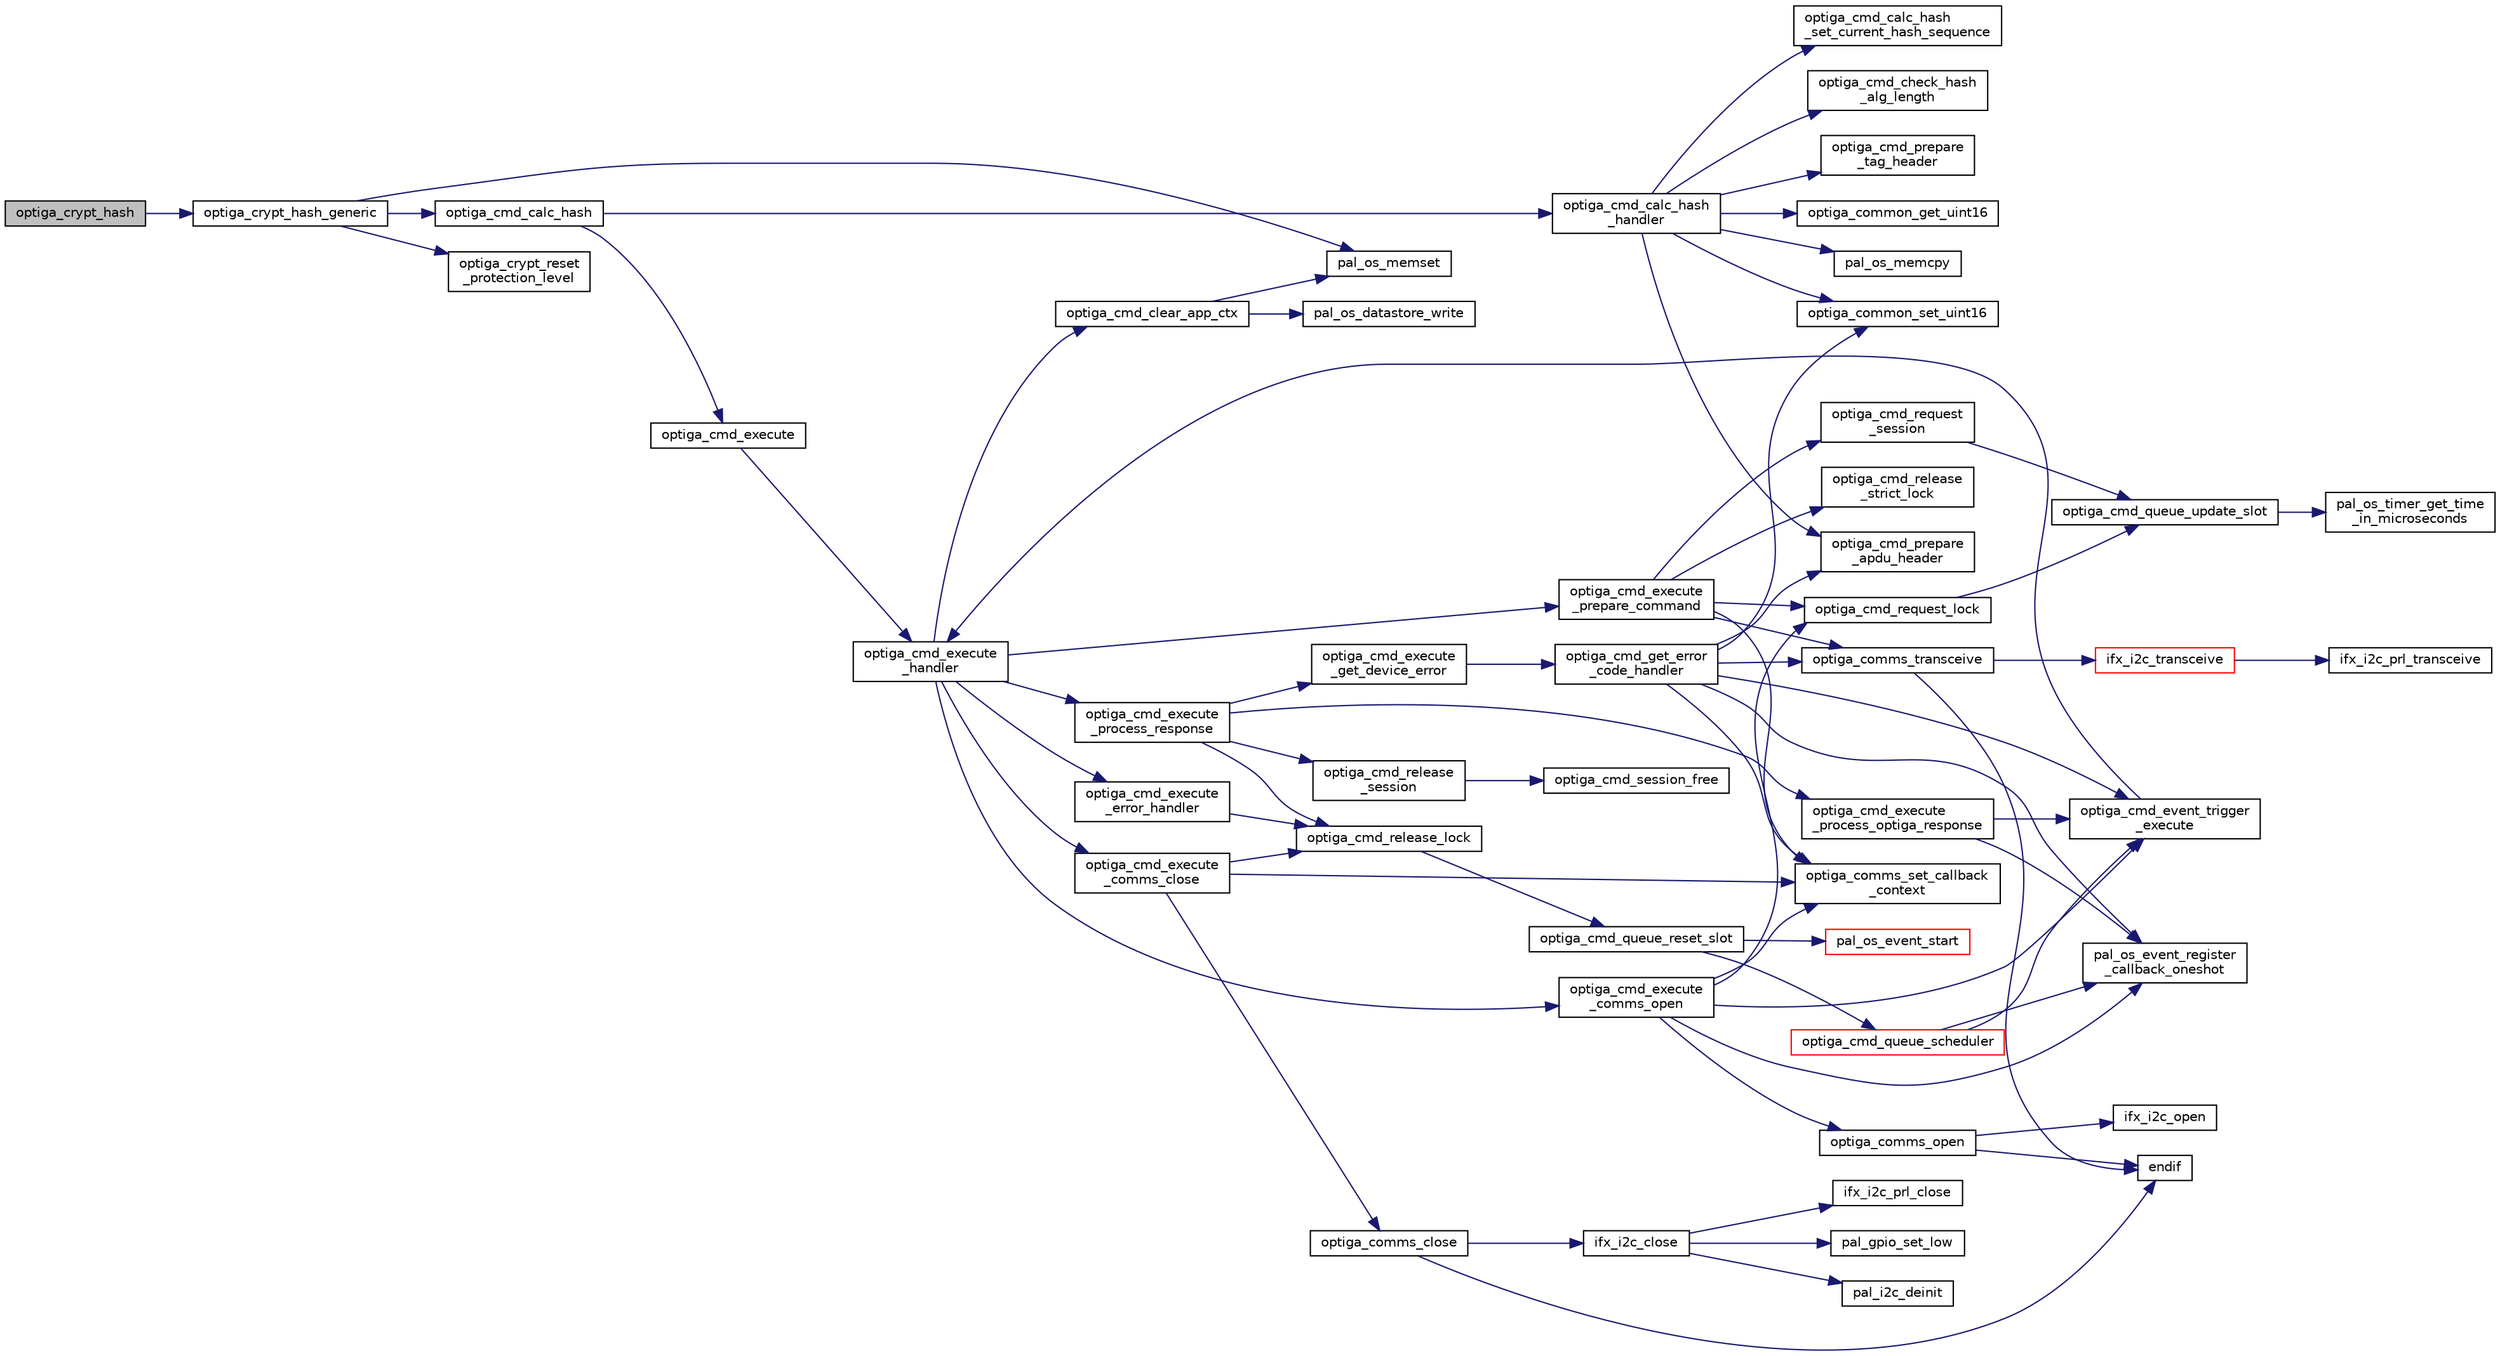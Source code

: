 digraph "optiga_crypt_hash"
{
 // LATEX_PDF_SIZE
  edge [fontname="Helvetica",fontsize="10",labelfontname="Helvetica",labelfontsize="10"];
  node [fontname="Helvetica",fontsize="10",shape=record];
  rankdir="LR";
  Node1 [label="optiga_crypt_hash",height=0.2,width=0.4,color="black", fillcolor="grey75", style="filled", fontcolor="black",tooltip="Updates a hashing for input data and returns digest."];
  Node1 -> Node2 [color="midnightblue",fontsize="10",style="solid",fontname="Helvetica"];
  Node2 [label="optiga_crypt_hash_generic",height=0.2,width=0.4,color="black", fillcolor="white", style="filled",URL="$d6/dbe/optiga__crypt_8c.html#a6b977bee647fd8330600e18de90c15c6",tooltip=" "];
  Node2 -> Node3 [color="midnightblue",fontsize="10",style="solid",fontname="Helvetica"];
  Node3 [label="optiga_cmd_calc_hash",height=0.2,width=0.4,color="black", fillcolor="white", style="filled",URL="$db/dd5/optiga__cmd_8c.html#a2b117242da9bd77703724805a430d58d",tooltip="Generates hash on external data or data in OID."];
  Node3 -> Node4 [color="midnightblue",fontsize="10",style="solid",fontname="Helvetica"];
  Node4 [label="optiga_cmd_calc_hash\l_handler",height=0.2,width=0.4,color="black", fillcolor="white", style="filled",URL="$db/dd5/optiga__cmd_8c.html#a41ca8cbf5249e02b1a28d6421f0e8a59",tooltip=" "];
  Node4 -> Node5 [color="midnightblue",fontsize="10",style="solid",fontname="Helvetica"];
  Node5 [label="optiga_cmd_calc_hash\l_set_current_hash_sequence",height=0.2,width=0.4,color="black", fillcolor="white", style="filled",URL="$db/dd5/optiga__cmd_8c.html#a4ee11240120a4d7ce4b99d1aa50c4d75",tooltip=" "];
  Node4 -> Node6 [color="midnightblue",fontsize="10",style="solid",fontname="Helvetica"];
  Node6 [label="optiga_cmd_check_hash\l_alg_length",height=0.2,width=0.4,color="black", fillcolor="white", style="filled",URL="$db/dd5/optiga__cmd_8c.html#a3cb1dcf5f23294d8c7f8c2bda58b6b73",tooltip=" "];
  Node4 -> Node7 [color="midnightblue",fontsize="10",style="solid",fontname="Helvetica"];
  Node7 [label="optiga_cmd_prepare\l_apdu_header",height=0.2,width=0.4,color="black", fillcolor="white", style="filled",URL="$db/dd5/optiga__cmd_8c.html#abde8c38727ddd09b1740e66e96883719",tooltip=" "];
  Node4 -> Node8 [color="midnightblue",fontsize="10",style="solid",fontname="Helvetica"];
  Node8 [label="optiga_cmd_prepare\l_tag_header",height=0.2,width=0.4,color="black", fillcolor="white", style="filled",URL="$db/dd5/optiga__cmd_8c.html#ae92d7efd2c3a700c17bbcea6c2614476",tooltip=" "];
  Node4 -> Node9 [color="midnightblue",fontsize="10",style="solid",fontname="Helvetica"];
  Node9 [label="optiga_common_get_uint16",height=0.2,width=0.4,color="black", fillcolor="white", style="filled",URL="$d3/dc7/optiga__lib__common_8c.html#a31382e57d222b58cc8caa91e7a078af6",tooltip="Prepares uint16 [Big endian] type value from the buffer and stores in the output pointer."];
  Node4 -> Node10 [color="midnightblue",fontsize="10",style="solid",fontname="Helvetica"];
  Node10 [label="optiga_common_set_uint16",height=0.2,width=0.4,color="black", fillcolor="white", style="filled",URL="$d3/dc7/optiga__lib__common_8c.html#af644c6ab6ad5604dca0600d7cb05a67d",tooltip="Copies 2 bytes of uint16 type value to the buffer."];
  Node4 -> Node11 [color="midnightblue",fontsize="10",style="solid",fontname="Helvetica"];
  Node11 [label="pal_os_memcpy",height=0.2,width=0.4,color="black", fillcolor="white", style="filled",URL="$d0/d52/pal__os__memory_8h.html#a81ebe98644b60cd70987491458788125",tooltip="Copies data from source to destination."];
  Node3 -> Node12 [color="midnightblue",fontsize="10",style="solid",fontname="Helvetica"];
  Node12 [label="optiga_cmd_execute",height=0.2,width=0.4,color="black", fillcolor="white", style="filled",URL="$db/dd5/optiga__cmd_8c.html#ab2912d4d65c7c465aa6f0abf985a1a08",tooltip=" "];
  Node12 -> Node13 [color="midnightblue",fontsize="10",style="solid",fontname="Helvetica"];
  Node13 [label="optiga_cmd_execute\l_handler",height=0.2,width=0.4,color="black", fillcolor="white", style="filled",URL="$db/dd5/optiga__cmd_8c.html#a59e94e718d9dcda78c222cb69d0c259e",tooltip=" "];
  Node13 -> Node14 [color="midnightblue",fontsize="10",style="solid",fontname="Helvetica"];
  Node14 [label="optiga_cmd_clear_app_ctx",height=0.2,width=0.4,color="black", fillcolor="white", style="filled",URL="$db/dd5/optiga__cmd_8c.html#a5e99bc3c747c8b6294cc50daa8d7b6d8",tooltip=" "];
  Node14 -> Node15 [color="midnightblue",fontsize="10",style="solid",fontname="Helvetica"];
  Node15 [label="pal_os_datastore_write",height=0.2,width=0.4,color="black", fillcolor="white", style="filled",URL="$d1/d1b/pal__os__datastore_8h.html#a214588f1e3ed0af418fd0fef9dc5ef47",tooltip="Writes data to the specified location for a given datastore_id."];
  Node14 -> Node16 [color="midnightblue",fontsize="10",style="solid",fontname="Helvetica"];
  Node16 [label="pal_os_memset",height=0.2,width=0.4,color="black", fillcolor="white", style="filled",URL="$d0/d52/pal__os__memory_8h.html#a5c844a129a0cac70e56000451fa6e7e5",tooltip="Sets the buffer with the given value."];
  Node13 -> Node17 [color="midnightblue",fontsize="10",style="solid",fontname="Helvetica"];
  Node17 [label="optiga_cmd_execute\l_comms_close",height=0.2,width=0.4,color="black", fillcolor="white", style="filled",URL="$db/dd5/optiga__cmd_8c.html#ad9ad2c13110880672cb6aab45b2ab44a",tooltip=" "];
  Node17 -> Node18 [color="midnightblue",fontsize="10",style="solid",fontname="Helvetica"];
  Node18 [label="optiga_cmd_release_lock",height=0.2,width=0.4,color="black", fillcolor="white", style="filled",URL="$db/dd5/optiga__cmd_8c.html#afc23fdafd7900a8ac9f268682086c1ff",tooltip="Releases the OPTIGA cmd lock."];
  Node18 -> Node19 [color="midnightblue",fontsize="10",style="solid",fontname="Helvetica"];
  Node19 [label="optiga_cmd_queue_reset_slot",height=0.2,width=0.4,color="black", fillcolor="white", style="filled",URL="$db/dd5/optiga__cmd_8c.html#a4a1673b6cc81426b34fedd90f5ff8cc6",tooltip=" "];
  Node19 -> Node20 [color="midnightblue",fontsize="10",style="solid",fontname="Helvetica"];
  Node20 [label="optiga_cmd_queue_scheduler",height=0.2,width=0.4,color="red", fillcolor="white", style="filled",URL="$db/dd5/optiga__cmd_8c.html#aa56ff42e570374be3dd2d7999d5727b5",tooltip=" "];
  Node20 -> Node21 [color="midnightblue",fontsize="10",style="solid",fontname="Helvetica"];
  Node21 [label="optiga_cmd_event_trigger\l_execute",height=0.2,width=0.4,color="black", fillcolor="white", style="filled",URL="$db/dd5/optiga__cmd_8c.html#af46a691fca3d4af3df6af3cc25e28dc2",tooltip=" "];
  Node21 -> Node13 [color="midnightblue",fontsize="10",style="solid",fontname="Helvetica"];
  Node20 -> Node26 [color="midnightblue",fontsize="10",style="solid",fontname="Helvetica"];
  Node26 [label="pal_os_event_register\l_callback_oneshot",height=0.2,width=0.4,color="black", fillcolor="white", style="filled",URL="$de/d5e/pal__os__event_8h.html#ae19d426d427610ee4451d6a180f6c1a6",tooltip="Callback registration function to trigger once when timer expires."];
  Node19 -> Node28 [color="midnightblue",fontsize="10",style="solid",fontname="Helvetica"];
  Node28 [label="pal_os_event_start",height=0.2,width=0.4,color="red", fillcolor="white", style="filled",URL="$de/d5e/pal__os__event_8h.html#a6b849216af439749a5c26ee1e7c9f3af",tooltip="Start an os event."];
  Node17 -> Node30 [color="midnightblue",fontsize="10",style="solid",fontname="Helvetica"];
  Node30 [label="optiga_comms_close",height=0.2,width=0.4,color="black", fillcolor="white", style="filled",URL="$dc/d8e/optiga__comms_8h.html#a5ce322d268514da8e1960bbaf99df994",tooltip="Closes the communication channel with OPTIGA."];
  Node30 -> Node31 [color="midnightblue",fontsize="10",style="solid",fontname="Helvetica"];
  Node31 [label="endif",height=0.2,width=0.4,color="black", fillcolor="white", style="filled",URL="$dd/d68/_c_make_lists_8txt.html#a6a936336f6a8d0214665125a465f5ca3",tooltip=" "];
  Node30 -> Node32 [color="midnightblue",fontsize="10",style="solid",fontname="Helvetica"];
  Node32 [label="ifx_i2c_close",height=0.2,width=0.4,color="black", fillcolor="white", style="filled",URL="$de/db2/ifx__i2c_8c.html#af7f75cb230c5aaedcbfa2f33b38e16b2",tooltip="Closes the IFX I2C protocol stack for a given context."];
  Node32 -> Node33 [color="midnightblue",fontsize="10",style="solid",fontname="Helvetica"];
  Node33 [label="ifx_i2c_prl_close",height=0.2,width=0.4,color="black", fillcolor="white", style="filled",URL="$d8/d90/ifx__i2c__presentation__layer_8h.html#ad5e750f2247d9990cb7c54ecf48a7dc8",tooltip="Function for closing the module."];
  Node32 -> Node34 [color="midnightblue",fontsize="10",style="solid",fontname="Helvetica"];
  Node34 [label="pal_gpio_set_low",height=0.2,width=0.4,color="black", fillcolor="white", style="filled",URL="$d4/dc4/pal__gpio_8h.html#a723142a606000abf91f180f8af3bb0a0",tooltip="Sets the GPIO pin to Low state."];
  Node32 -> Node35 [color="midnightblue",fontsize="10",style="solid",fontname="Helvetica"];
  Node35 [label="pal_i2c_deinit",height=0.2,width=0.4,color="black", fillcolor="white", style="filled",URL="$db/dc2/pal__i2c_8h.html#a36b378afa23cc5f88bc4a0edd4e9be40",tooltip="De-initializes the I2C master."];
  Node17 -> Node36 [color="midnightblue",fontsize="10",style="solid",fontname="Helvetica"];
  Node36 [label="optiga_comms_set_callback\l_context",height=0.2,width=0.4,color="black", fillcolor="white", style="filled",URL="$dc/d8e/optiga__comms_8h.html#aeb73e725151006ee548230ff2d401d9e",tooltip="Sets the callers context to OPTIGA comms instance."];
  Node13 -> Node37 [color="midnightblue",fontsize="10",style="solid",fontname="Helvetica"];
  Node37 [label="optiga_cmd_execute\l_comms_open",height=0.2,width=0.4,color="black", fillcolor="white", style="filled",URL="$db/dd5/optiga__cmd_8c.html#ae3a4a7b20a55d7b67415a3d711664ce9",tooltip=" "];
  Node37 -> Node21 [color="midnightblue",fontsize="10",style="solid",fontname="Helvetica"];
  Node37 -> Node38 [color="midnightblue",fontsize="10",style="solid",fontname="Helvetica"];
  Node38 [label="optiga_cmd_request_lock",height=0.2,width=0.4,color="black", fillcolor="white", style="filled",URL="$db/dd5/optiga__cmd_8c.html#ac35757eba8466eb1396b30ba1eee9b70",tooltip=" "];
  Node38 -> Node39 [color="midnightblue",fontsize="10",style="solid",fontname="Helvetica"];
  Node39 [label="optiga_cmd_queue_update_slot",height=0.2,width=0.4,color="black", fillcolor="white", style="filled",URL="$db/dd5/optiga__cmd_8c.html#ab8ab7c8dd1ffcb0b11d5db4b0be11274",tooltip=" "];
  Node39 -> Node40 [color="midnightblue",fontsize="10",style="solid",fontname="Helvetica"];
  Node40 [label="pal_os_timer_get_time\l_in_microseconds",height=0.2,width=0.4,color="black", fillcolor="white", style="filled",URL="$d3/d40/pal__os__timer_8h.html#a761a97c5edc104de3320906105e14c1e",tooltip="Gets tick count value in microseconds."];
  Node37 -> Node41 [color="midnightblue",fontsize="10",style="solid",fontname="Helvetica"];
  Node41 [label="optiga_comms_open",height=0.2,width=0.4,color="black", fillcolor="white", style="filled",URL="$dc/d8e/optiga__comms_8h.html#a25381850ca6a6e94fefa550c66bfeb35",tooltip="Opens the communication channel with OPTIGA."];
  Node41 -> Node31 [color="midnightblue",fontsize="10",style="solid",fontname="Helvetica"];
  Node41 -> Node42 [color="midnightblue",fontsize="10",style="solid",fontname="Helvetica"];
  Node42 [label="ifx_i2c_open",height=0.2,width=0.4,color="black", fillcolor="white", style="filled",URL="$de/db2/ifx__i2c_8c.html#a1b6ef08b044c3d93203043f85fd96849",tooltip="Initializes the IFX I2C protocol stack for a given context."];
  Node37 -> Node36 [color="midnightblue",fontsize="10",style="solid",fontname="Helvetica"];
  Node37 -> Node26 [color="midnightblue",fontsize="10",style="solid",fontname="Helvetica"];
  Node13 -> Node43 [color="midnightblue",fontsize="10",style="solid",fontname="Helvetica"];
  Node43 [label="optiga_cmd_execute\l_error_handler",height=0.2,width=0.4,color="black", fillcolor="white", style="filled",URL="$db/dd5/optiga__cmd_8c.html#ac8e4b960fe1636da31ee29558be0bc3f",tooltip=" "];
  Node43 -> Node18 [color="midnightblue",fontsize="10",style="solid",fontname="Helvetica"];
  Node13 -> Node44 [color="midnightblue",fontsize="10",style="solid",fontname="Helvetica"];
  Node44 [label="optiga_cmd_execute\l_prepare_command",height=0.2,width=0.4,color="black", fillcolor="white", style="filled",URL="$db/dd5/optiga__cmd_8c.html#aa9ed358c9842cc61375644b9c062a944",tooltip=" "];
  Node44 -> Node45 [color="midnightblue",fontsize="10",style="solid",fontname="Helvetica"];
  Node45 [label="optiga_cmd_release\l_strict_lock",height=0.2,width=0.4,color="black", fillcolor="white", style="filled",URL="$db/dd5/optiga__cmd_8c.html#a6dce5aaef54800aa22b8689b1ba4d95c",tooltip=" "];
  Node44 -> Node38 [color="midnightblue",fontsize="10",style="solid",fontname="Helvetica"];
  Node44 -> Node46 [color="midnightblue",fontsize="10",style="solid",fontname="Helvetica"];
  Node46 [label="optiga_cmd_request\l_session",height=0.2,width=0.4,color="black", fillcolor="white", style="filled",URL="$db/dd5/optiga__cmd_8c.html#a85345f4362095662a5d535c41bf950ef",tooltip=" "];
  Node46 -> Node39 [color="midnightblue",fontsize="10",style="solid",fontname="Helvetica"];
  Node44 -> Node36 [color="midnightblue",fontsize="10",style="solid",fontname="Helvetica"];
  Node44 -> Node47 [color="midnightblue",fontsize="10",style="solid",fontname="Helvetica"];
  Node47 [label="optiga_comms_transceive",height=0.2,width=0.4,color="black", fillcolor="white", style="filled",URL="$dc/d8e/optiga__comms_8h.html#a1dd08c8bc88bb26306bb24c6cdc98750",tooltip="Sends and receives the APDU."];
  Node47 -> Node31 [color="midnightblue",fontsize="10",style="solid",fontname="Helvetica"];
  Node47 -> Node48 [color="midnightblue",fontsize="10",style="solid",fontname="Helvetica"];
  Node48 [label="ifx_i2c_transceive",height=0.2,width=0.4,color="red", fillcolor="white", style="filled",URL="$de/db2/ifx__i2c_8c.html#a7498db56439379fc5b73a5aab3234376",tooltip="Sends a command and receives a response for the command."];
  Node48 -> Node49 [color="midnightblue",fontsize="10",style="solid",fontname="Helvetica"];
  Node49 [label="ifx_i2c_prl_transceive",height=0.2,width=0.4,color="black", fillcolor="white", style="filled",URL="$d8/d90/ifx__i2c__presentation__layer_8h.html#a5d8f7771e0e6d3e40874438b598ec4eb",tooltip="Function to transmit and receive a packet."];
  Node13 -> Node68 [color="midnightblue",fontsize="10",style="solid",fontname="Helvetica"];
  Node68 [label="optiga_cmd_execute\l_process_response",height=0.2,width=0.4,color="black", fillcolor="white", style="filled",URL="$db/dd5/optiga__cmd_8c.html#a182aec794c580d3ff03ce7b1becb9f18",tooltip=" "];
  Node68 -> Node69 [color="midnightblue",fontsize="10",style="solid",fontname="Helvetica"];
  Node69 [label="optiga_cmd_execute\l_get_device_error",height=0.2,width=0.4,color="black", fillcolor="white", style="filled",URL="$db/dd5/optiga__cmd_8c.html#ae8df9cf44928782fefbf41d7b64198a2",tooltip=" "];
  Node69 -> Node70 [color="midnightblue",fontsize="10",style="solid",fontname="Helvetica"];
  Node70 [label="optiga_cmd_get_error\l_code_handler",height=0.2,width=0.4,color="black", fillcolor="white", style="filled",URL="$db/dd5/optiga__cmd_8c.html#a1585255999f9f369ea482dccf64002aa",tooltip=" "];
  Node70 -> Node21 [color="midnightblue",fontsize="10",style="solid",fontname="Helvetica"];
  Node70 -> Node7 [color="midnightblue",fontsize="10",style="solid",fontname="Helvetica"];
  Node70 -> Node10 [color="midnightblue",fontsize="10",style="solid",fontname="Helvetica"];
  Node70 -> Node36 [color="midnightblue",fontsize="10",style="solid",fontname="Helvetica"];
  Node70 -> Node47 [color="midnightblue",fontsize="10",style="solid",fontname="Helvetica"];
  Node70 -> Node26 [color="midnightblue",fontsize="10",style="solid",fontname="Helvetica"];
  Node68 -> Node71 [color="midnightblue",fontsize="10",style="solid",fontname="Helvetica"];
  Node71 [label="optiga_cmd_execute\l_process_optiga_response",height=0.2,width=0.4,color="black", fillcolor="white", style="filled",URL="$db/dd5/optiga__cmd_8c.html#a0745b183d1d0461113060293d2bb0018",tooltip=" "];
  Node71 -> Node21 [color="midnightblue",fontsize="10",style="solid",fontname="Helvetica"];
  Node71 -> Node26 [color="midnightblue",fontsize="10",style="solid",fontname="Helvetica"];
  Node68 -> Node18 [color="midnightblue",fontsize="10",style="solid",fontname="Helvetica"];
  Node68 -> Node72 [color="midnightblue",fontsize="10",style="solid",fontname="Helvetica"];
  Node72 [label="optiga_cmd_release\l_session",height=0.2,width=0.4,color="black", fillcolor="white", style="filled",URL="$db/dd5/optiga__cmd_8c.html#a0b7d1c48bdcbfa2513945948f44eb544",tooltip=" "];
  Node72 -> Node73 [color="midnightblue",fontsize="10",style="solid",fontname="Helvetica"];
  Node73 [label="optiga_cmd_session_free",height=0.2,width=0.4,color="black", fillcolor="white", style="filled",URL="$db/dd5/optiga__cmd_8c.html#a2c729c15b736da7f20ff1fb7b388056c",tooltip=" "];
  Node2 -> Node74 [color="midnightblue",fontsize="10",style="solid",fontname="Helvetica"];
  Node74 [label="optiga_crypt_reset\l_protection_level",height=0.2,width=0.4,color="black", fillcolor="white", style="filled",URL="$d6/dbe/optiga__crypt_8c.html#a96508da88bfa3e75f67a66cc29765723",tooltip=" "];
  Node2 -> Node16 [color="midnightblue",fontsize="10",style="solid",fontname="Helvetica"];
}
